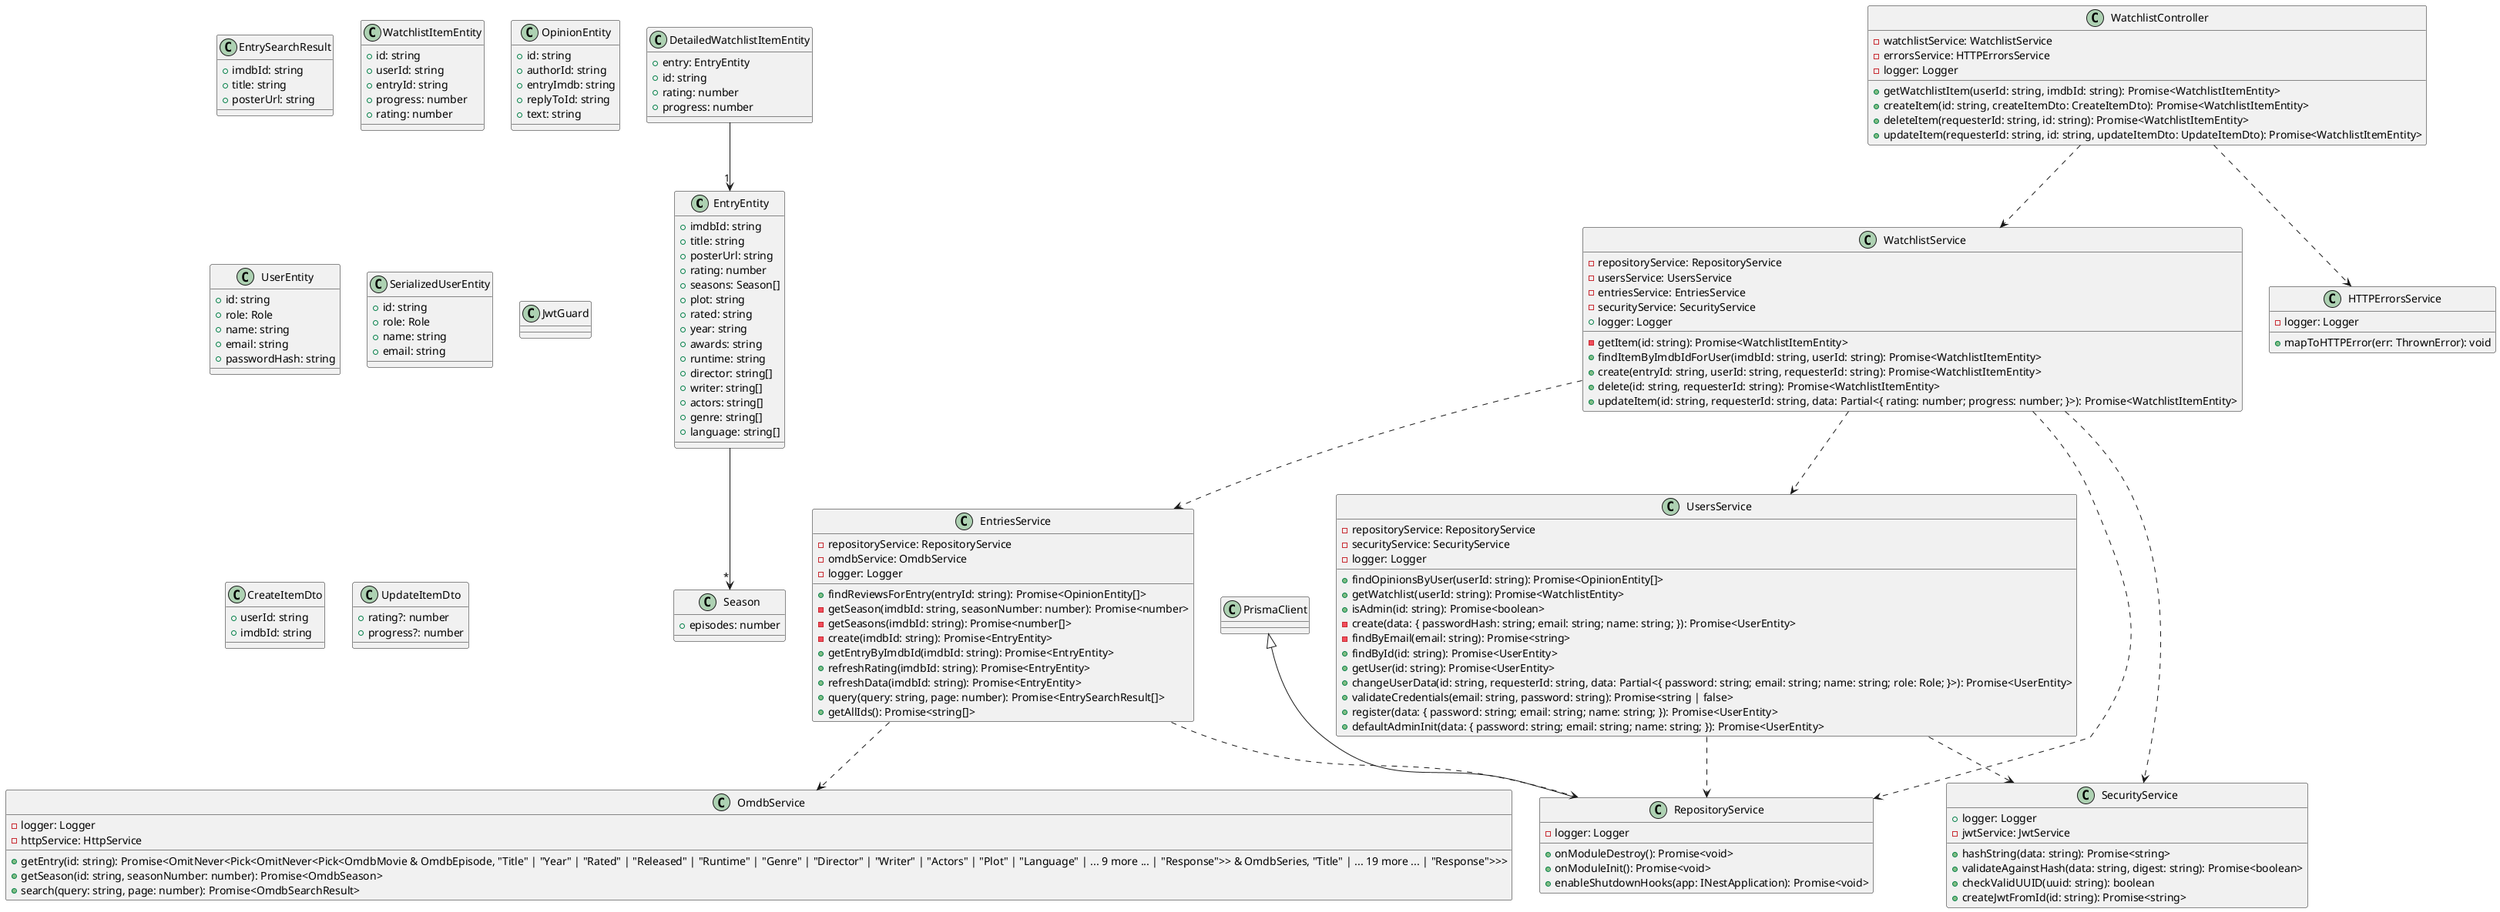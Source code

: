 @startuml
class EntryEntity {
    +imdbId: string
    +title: string
    +posterUrl: string
    +rating: number
    +seasons: Season[]
    +plot: string
    +rated: string
    +year: string
    +awards: string
    +runtime: string
    +director: string[]
    +writer: string[]
    +actors: string[]
    +genre: string[]
    +language: string[]
}
class Season {
    +episodes: number
}
class EntrySearchResult {
    +imdbId: string
    +title: string
    +posterUrl: string
}
class DetailedWatchlistItemEntity {
    +entry: EntryEntity
    +id: string
    +rating: number
    +progress: number
}
class WatchlistItemEntity {
    +id: string
    +userId: string
    +entryId: string
    +progress: number
    +rating: number
}
class RepositoryService extends PrismaClient {
    -logger: Logger
    +onModuleDestroy(): Promise<void>
    +onModuleInit(): Promise<void>
    +enableShutdownHooks(app: INestApplication): Promise<void>
}
class SecurityService {
    +logger: Logger
    -jwtService: JwtService
    +hashString(data: string): Promise<string>
    +validateAgainstHash(data: string, digest: string): Promise<boolean>
    +checkValidUUID(uuid: string): boolean
    +createJwtFromId(id: string): Promise<string>
}
class OpinionEntity {
    +id: string
    +authorId: string
    +entryImdb: string
    +replyToId: string
    +text: string
}
class OmdbService {
    -logger: Logger
    -httpService: HttpService
    +getEntry(id: string): Promise<OmitNever<Pick<OmitNever<Pick<OmdbMovie & OmdbEpisode, "Title" | "Year" | "Rated" | "Released" | "Runtime" | "Genre" | "Director" | "Writer" | "Actors" | "Plot" | "Language" | ... 9 more ... | "Response">> & OmdbSeries, "Title" | ... 19 more ... | "Response">>>
    +getSeason(id: string, seasonNumber: number): Promise<OmdbSeason>
    +search(query: string, page: number): Promise<OmdbSearchResult>
}
class EntriesService {
    -repositoryService: RepositoryService
    -omdbService: OmdbService
    -logger: Logger
    +findReviewsForEntry(entryId: string): Promise<OpinionEntity[]>
    -getSeason(imdbId: string, seasonNumber: number): Promise<number>
    -getSeasons(imdbId: string): Promise<number[]>
    -create(imdbId: string): Promise<EntryEntity>
    +getEntryByImdbId(imdbId: string): Promise<EntryEntity>
    +refreshRating(imdbId: string): Promise<EntryEntity>
    +refreshData(imdbId: string): Promise<EntryEntity>
    +query(query: string, page: number): Promise<EntrySearchResult[]>
    +getAllIds(): Promise<string[]>
}
class UserEntity {
    +id: string
    +role: Role
    +name: string
    +email: string
    +passwordHash: string
}
class SerializedUserEntity {
    +id: string
    +role: Role
    +name: string
    +email: string
}
class UsersService {
    -repositoryService: RepositoryService
    -securityService: SecurityService
    -logger: Logger
    +findOpinionsByUser(userId: string): Promise<OpinionEntity[]>
    +getWatchlist(userId: string): Promise<WatchlistEntity>
    +isAdmin(id: string): Promise<boolean>
    -create(data: { passwordHash: string; email: string; name: string; }): Promise<UserEntity>
    -findByEmail(email: string): Promise<string>
    +findById(id: string): Promise<UserEntity>
    +getUser(id: string): Promise<UserEntity>
    +changeUserData(id: string, requesterId: string, data: Partial<{ password: string; email: string; name: string; role: Role; }>): Promise<UserEntity>
    +validateCredentials(email: string, password: string): Promise<string | false>
    +register(data: { password: string; email: string; name: string; }): Promise<UserEntity>
    +defaultAdminInit(data: { password: string; email: string; name: string; }): Promise<UserEntity>
}
class WatchlistService {
    -repositoryService: RepositoryService
    -usersService: UsersService
    -entriesService: EntriesService
    -securityService: SecurityService
    +logger: Logger
    -getItem(id: string): Promise<WatchlistItemEntity>
    +findItemByImdbIdForUser(imdbId: string, userId: string): Promise<WatchlistItemEntity>
    +create(entryId: string, userId: string, requesterId: string): Promise<WatchlistItemEntity>
    +delete(id: string, requesterId: string): Promise<WatchlistItemEntity>
    +updateItem(id: string, requesterId: string, data: Partial<{ rating: number; progress: number; }>): Promise<WatchlistItemEntity>
}
class JwtGuard
class HTTPErrorsService {
    -logger: Logger
    +mapToHTTPError(err: ThrownError): void
}
class CreateItemDto {
    +userId: string
    +imdbId: string
}
class UpdateItemDto {
    +rating?: number
    +progress?: number
}
class WatchlistController {
    -watchlistService: WatchlistService
    -errorsService: HTTPErrorsService
    -logger: Logger
    +getWatchlistItem(userId: string, imdbId: string): Promise<WatchlistItemEntity>
    +createItem(id: string, createItemDto: CreateItemDto): Promise<WatchlistItemEntity>
    +deleteItem(requesterId: string, id: string): Promise<WatchlistItemEntity>
    +updateItem(requesterId: string, id: string, updateItemDto: UpdateItemDto): Promise<WatchlistItemEntity>
}
EntryEntity --> "*" Season
DetailedWatchlistItemEntity --> "1" EntryEntity
EntriesService ..> RepositoryService
EntriesService ..> OmdbService
UsersService ..> RepositoryService
UsersService ..> SecurityService
WatchlistService ..> RepositoryService
WatchlistService ..> UsersService
WatchlistService ..> EntriesService
WatchlistService ..> SecurityService
WatchlistController ..> WatchlistService
WatchlistController ..> HTTPErrorsService
@enduml